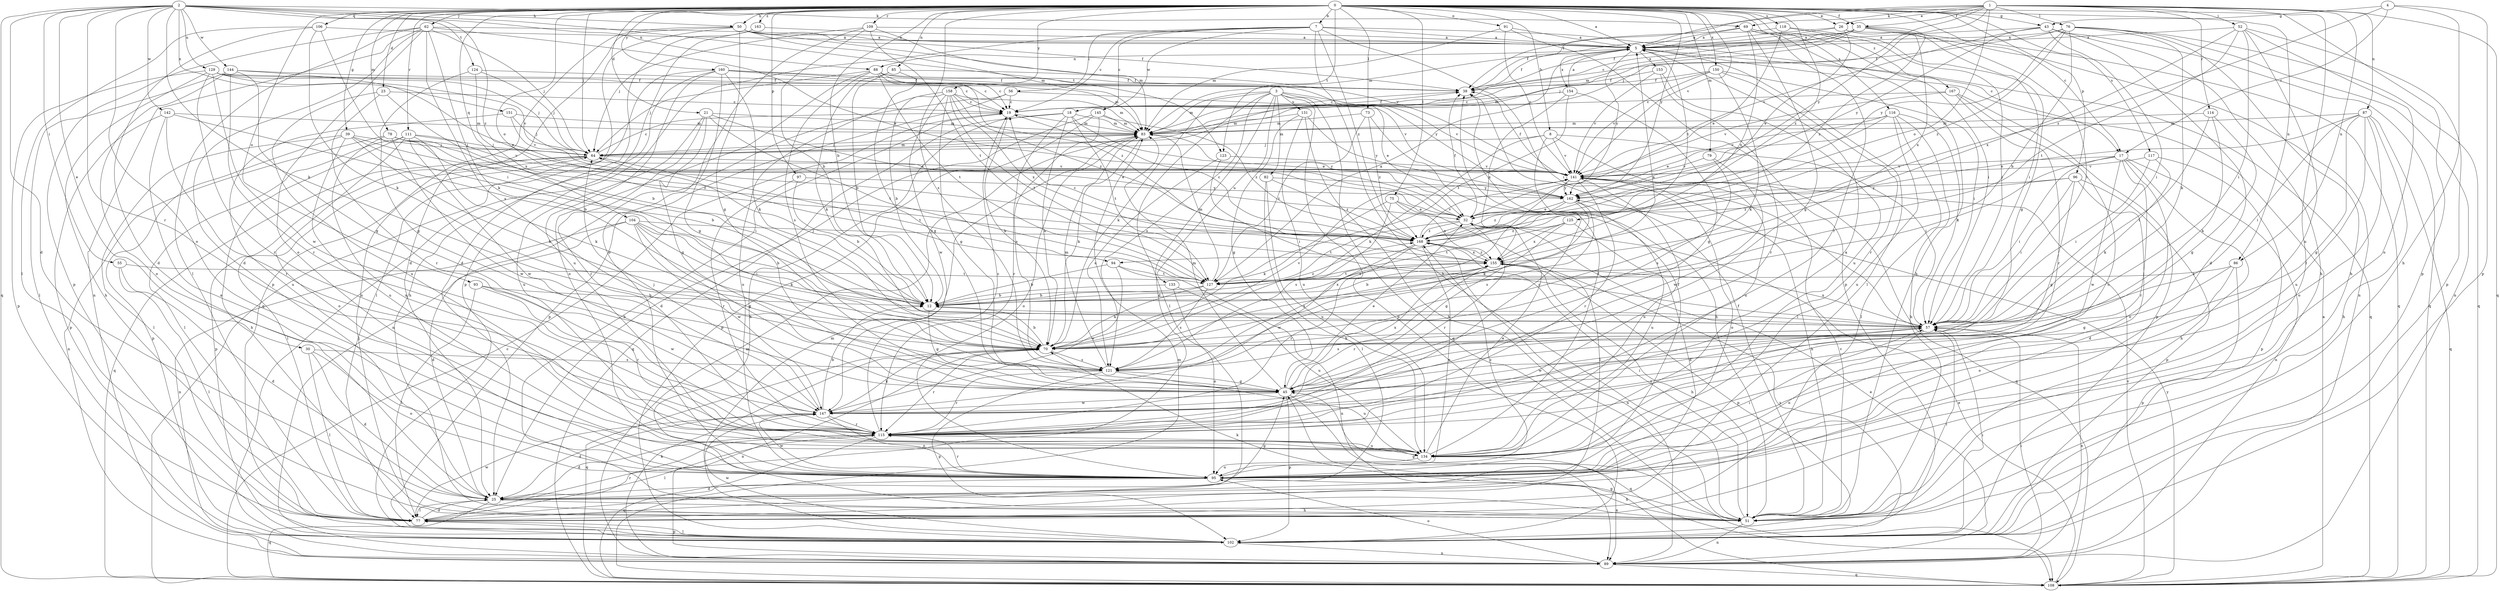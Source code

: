 strict digraph  {
0;
1;
2;
3;
4;
5;
7;
8;
12;
17;
18;
19;
21;
23;
25;
26;
30;
32;
35;
38;
39;
43;
45;
50;
51;
52;
55;
56;
57;
62;
64;
69;
70;
73;
75;
76;
77;
78;
79;
82;
83;
85;
86;
87;
88;
89;
91;
93;
94;
95;
96;
97;
102;
104;
106;
108;
109;
111;
114;
115;
116;
117;
118;
121;
123;
124;
125;
127;
129;
131;
133;
134;
141;
142;
144;
145;
147;
150;
151;
153;
154;
155;
158;
160;
162;
163;
167;
168;
0 -> 5  [label=a];
0 -> 7  [label=b];
0 -> 8  [label=b];
0 -> 12  [label=b];
0 -> 17  [label=c];
0 -> 21  [label=d];
0 -> 23  [label=d];
0 -> 26  [label=e];
0 -> 35  [label=f];
0 -> 39  [label=g];
0 -> 43  [label=g];
0 -> 50  [label=h];
0 -> 62  [label=j];
0 -> 64  [label=j];
0 -> 73  [label=l];
0 -> 75  [label=l];
0 -> 78  [label=m];
0 -> 79  [label=m];
0 -> 85  [label=n];
0 -> 86  [label=n];
0 -> 91  [label=o];
0 -> 93  [label=o];
0 -> 94  [label=o];
0 -> 96  [label=p];
0 -> 97  [label=p];
0 -> 102  [label=p];
0 -> 104  [label=q];
0 -> 106  [label=q];
0 -> 109  [label=r];
0 -> 111  [label=r];
0 -> 116  [label=s];
0 -> 117  [label=s];
0 -> 118  [label=s];
0 -> 121  [label=s];
0 -> 123  [label=t];
0 -> 141  [label=v];
0 -> 150  [label=x];
0 -> 158  [label=y];
0 -> 160  [label=y];
0 -> 162  [label=y];
0 -> 163  [label=z];
0 -> 167  [label=z];
0 -> 168  [label=z];
1 -> 5  [label=a];
1 -> 26  [label=e];
1 -> 35  [label=f];
1 -> 38  [label=f];
1 -> 52  [label=i];
1 -> 64  [label=j];
1 -> 69  [label=k];
1 -> 76  [label=l];
1 -> 77  [label=l];
1 -> 86  [label=n];
1 -> 87  [label=n];
1 -> 94  [label=o];
1 -> 108  [label=q];
1 -> 114  [label=r];
1 -> 162  [label=y];
2 -> 25  [label=d];
2 -> 30  [label=e];
2 -> 50  [label=h];
2 -> 55  [label=i];
2 -> 69  [label=k];
2 -> 70  [label=k];
2 -> 88  [label=n];
2 -> 95  [label=o];
2 -> 108  [label=q];
2 -> 115  [label=r];
2 -> 123  [label=t];
2 -> 124  [label=t];
2 -> 129  [label=u];
2 -> 142  [label=w];
2 -> 144  [label=w];
2 -> 151  [label=x];
2 -> 168  [label=z];
3 -> 25  [label=d];
3 -> 32  [label=e];
3 -> 70  [label=k];
3 -> 77  [label=l];
3 -> 82  [label=m];
3 -> 83  [label=m];
3 -> 102  [label=p];
3 -> 108  [label=q];
3 -> 121  [label=s];
3 -> 131  [label=u];
3 -> 133  [label=u];
3 -> 141  [label=v];
4 -> 17  [label=c];
4 -> 43  [label=g];
4 -> 51  [label=h];
4 -> 102  [label=p];
4 -> 168  [label=z];
5 -> 38  [label=f];
5 -> 77  [label=l];
5 -> 88  [label=n];
5 -> 108  [label=q];
5 -> 125  [label=t];
5 -> 153  [label=x];
5 -> 154  [label=x];
5 -> 162  [label=y];
7 -> 5  [label=a];
7 -> 17  [label=c];
7 -> 18  [label=c];
7 -> 19  [label=c];
7 -> 51  [label=h];
7 -> 56  [label=i];
7 -> 57  [label=i];
7 -> 89  [label=n];
7 -> 145  [label=w];
7 -> 168  [label=z];
8 -> 57  [label=i];
8 -> 64  [label=j];
8 -> 70  [label=k];
8 -> 115  [label=r];
8 -> 134  [label=u];
8 -> 141  [label=v];
12 -> 5  [label=a];
12 -> 45  [label=g];
12 -> 57  [label=i];
12 -> 64  [label=j];
12 -> 155  [label=x];
12 -> 168  [label=z];
17 -> 51  [label=h];
17 -> 57  [label=i];
17 -> 89  [label=n];
17 -> 95  [label=o];
17 -> 115  [label=r];
17 -> 127  [label=t];
17 -> 141  [label=v];
17 -> 147  [label=w];
18 -> 32  [label=e];
18 -> 51  [label=h];
18 -> 70  [label=k];
18 -> 83  [label=m];
18 -> 108  [label=q];
18 -> 115  [label=r];
18 -> 127  [label=t];
19 -> 38  [label=f];
19 -> 51  [label=h];
19 -> 70  [label=k];
19 -> 83  [label=m];
21 -> 32  [label=e];
21 -> 45  [label=g];
21 -> 83  [label=m];
21 -> 115  [label=r];
21 -> 127  [label=t];
21 -> 134  [label=u];
23 -> 12  [label=b];
23 -> 19  [label=c];
23 -> 115  [label=r];
23 -> 134  [label=u];
25 -> 45  [label=g];
25 -> 51  [label=h];
25 -> 77  [label=l];
25 -> 108  [label=q];
26 -> 5  [label=a];
26 -> 32  [label=e];
26 -> 38  [label=f];
26 -> 57  [label=i];
26 -> 155  [label=x];
30 -> 25  [label=d];
30 -> 77  [label=l];
30 -> 95  [label=o];
30 -> 121  [label=s];
32 -> 38  [label=f];
32 -> 115  [label=r];
32 -> 127  [label=t];
32 -> 168  [label=z];
35 -> 5  [label=a];
35 -> 19  [label=c];
35 -> 38  [label=f];
35 -> 57  [label=i];
35 -> 64  [label=j];
35 -> 83  [label=m];
35 -> 89  [label=n];
35 -> 108  [label=q];
35 -> 168  [label=z];
38 -> 19  [label=c];
39 -> 12  [label=b];
39 -> 64  [label=j];
39 -> 70  [label=k];
39 -> 77  [label=l];
39 -> 102  [label=p];
39 -> 134  [label=u];
39 -> 168  [label=z];
43 -> 5  [label=a];
43 -> 25  [label=d];
43 -> 51  [label=h];
43 -> 57  [label=i];
43 -> 108  [label=q];
43 -> 141  [label=v];
43 -> 162  [label=y];
45 -> 32  [label=e];
45 -> 83  [label=m];
45 -> 102  [label=p];
45 -> 108  [label=q];
45 -> 147  [label=w];
45 -> 155  [label=x];
50 -> 5  [label=a];
50 -> 25  [label=d];
50 -> 38  [label=f];
50 -> 45  [label=g];
50 -> 83  [label=m];
50 -> 102  [label=p];
50 -> 108  [label=q];
50 -> 141  [label=v];
51 -> 38  [label=f];
51 -> 45  [label=g];
51 -> 57  [label=i];
51 -> 64  [label=j];
51 -> 70  [label=k];
51 -> 89  [label=n];
51 -> 141  [label=v];
51 -> 168  [label=z];
52 -> 5  [label=a];
52 -> 57  [label=i];
52 -> 95  [label=o];
52 -> 102  [label=p];
52 -> 127  [label=t];
52 -> 134  [label=u];
52 -> 155  [label=x];
55 -> 25  [label=d];
55 -> 77  [label=l];
55 -> 127  [label=t];
56 -> 19  [label=c];
56 -> 89  [label=n];
56 -> 102  [label=p];
56 -> 141  [label=v];
57 -> 70  [label=k];
57 -> 89  [label=n];
57 -> 95  [label=o];
57 -> 121  [label=s];
57 -> 147  [label=w];
57 -> 155  [label=x];
62 -> 5  [label=a];
62 -> 25  [label=d];
62 -> 32  [label=e];
62 -> 64  [label=j];
62 -> 70  [label=k];
62 -> 77  [label=l];
62 -> 89  [label=n];
62 -> 95  [label=o];
62 -> 102  [label=p];
62 -> 121  [label=s];
64 -> 19  [label=c];
64 -> 77  [label=l];
64 -> 83  [label=m];
64 -> 102  [label=p];
64 -> 108  [label=q];
64 -> 127  [label=t];
64 -> 141  [label=v];
69 -> 5  [label=a];
69 -> 45  [label=g];
69 -> 51  [label=h];
69 -> 57  [label=i];
69 -> 83  [label=m];
69 -> 115  [label=r];
69 -> 155  [label=x];
70 -> 12  [label=b];
70 -> 89  [label=n];
70 -> 108  [label=q];
70 -> 115  [label=r];
70 -> 121  [label=s];
70 -> 141  [label=v];
70 -> 155  [label=x];
73 -> 51  [label=h];
73 -> 83  [label=m];
73 -> 127  [label=t];
73 -> 168  [label=z];
75 -> 32  [label=e];
75 -> 70  [label=k];
75 -> 77  [label=l];
75 -> 121  [label=s];
75 -> 155  [label=x];
76 -> 5  [label=a];
76 -> 12  [label=b];
76 -> 38  [label=f];
76 -> 51  [label=h];
76 -> 70  [label=k];
76 -> 89  [label=n];
76 -> 108  [label=q];
76 -> 162  [label=y];
76 -> 168  [label=z];
77 -> 25  [label=d];
77 -> 102  [label=p];
77 -> 115  [label=r];
77 -> 147  [label=w];
78 -> 32  [label=e];
78 -> 57  [label=i];
78 -> 64  [label=j];
78 -> 89  [label=n];
78 -> 134  [label=u];
78 -> 147  [label=w];
79 -> 121  [label=s];
79 -> 141  [label=v];
79 -> 147  [label=w];
82 -> 77  [label=l];
82 -> 134  [label=u];
82 -> 162  [label=y];
82 -> 168  [label=z];
83 -> 64  [label=j];
83 -> 70  [label=k];
83 -> 95  [label=o];
83 -> 162  [label=y];
85 -> 12  [label=b];
85 -> 38  [label=f];
85 -> 45  [label=g];
85 -> 70  [label=k];
86 -> 45  [label=g];
86 -> 95  [label=o];
86 -> 102  [label=p];
86 -> 127  [label=t];
87 -> 32  [label=e];
87 -> 45  [label=g];
87 -> 51  [label=h];
87 -> 57  [label=i];
87 -> 83  [label=m];
87 -> 95  [label=o];
87 -> 108  [label=q];
87 -> 134  [label=u];
88 -> 19  [label=c];
88 -> 38  [label=f];
88 -> 64  [label=j];
88 -> 95  [label=o];
88 -> 121  [label=s];
88 -> 127  [label=t];
88 -> 162  [label=y];
88 -> 168  [label=z];
89 -> 32  [label=e];
89 -> 57  [label=i];
89 -> 70  [label=k];
89 -> 83  [label=m];
89 -> 95  [label=o];
89 -> 108  [label=q];
91 -> 5  [label=a];
91 -> 83  [label=m];
91 -> 102  [label=p];
91 -> 141  [label=v];
93 -> 12  [label=b];
93 -> 77  [label=l];
93 -> 115  [label=r];
93 -> 147  [label=w];
94 -> 12  [label=b];
94 -> 89  [label=n];
94 -> 127  [label=t];
94 -> 147  [label=w];
95 -> 25  [label=d];
95 -> 38  [label=f];
95 -> 51  [label=h];
95 -> 57  [label=i];
95 -> 115  [label=r];
95 -> 147  [label=w];
95 -> 168  [label=z];
96 -> 25  [label=d];
96 -> 45  [label=g];
96 -> 57  [label=i];
96 -> 102  [label=p];
96 -> 162  [label=y];
96 -> 168  [label=z];
97 -> 12  [label=b];
97 -> 115  [label=r];
97 -> 162  [label=y];
102 -> 57  [label=i];
102 -> 77  [label=l];
102 -> 83  [label=m];
102 -> 89  [label=n];
102 -> 147  [label=w];
102 -> 155  [label=x];
104 -> 12  [label=b];
104 -> 25  [label=d];
104 -> 45  [label=g];
104 -> 57  [label=i];
104 -> 70  [label=k];
104 -> 89  [label=n];
104 -> 147  [label=w];
104 -> 168  [label=z];
106 -> 5  [label=a];
106 -> 25  [label=d];
106 -> 57  [label=i];
106 -> 70  [label=k];
106 -> 77  [label=l];
108 -> 5  [label=a];
108 -> 19  [label=c];
108 -> 32  [label=e];
108 -> 45  [label=g];
108 -> 83  [label=m];
108 -> 141  [label=v];
108 -> 162  [label=y];
109 -> 5  [label=a];
109 -> 12  [label=b];
109 -> 64  [label=j];
109 -> 83  [label=m];
109 -> 95  [label=o];
109 -> 127  [label=t];
111 -> 51  [label=h];
111 -> 64  [label=j];
111 -> 70  [label=k];
111 -> 77  [label=l];
111 -> 95  [label=o];
111 -> 141  [label=v];
111 -> 147  [label=w];
114 -> 45  [label=g];
114 -> 57  [label=i];
114 -> 70  [label=k];
114 -> 83  [label=m];
115 -> 19  [label=c];
115 -> 25  [label=d];
115 -> 77  [label=l];
115 -> 108  [label=q];
115 -> 134  [label=u];
116 -> 32  [label=e];
116 -> 51  [label=h];
116 -> 57  [label=i];
116 -> 77  [label=l];
116 -> 83  [label=m];
116 -> 134  [label=u];
116 -> 141  [label=v];
117 -> 57  [label=i];
117 -> 70  [label=k];
117 -> 102  [label=p];
117 -> 141  [label=v];
118 -> 5  [label=a];
118 -> 32  [label=e];
118 -> 45  [label=g];
118 -> 57  [label=i];
121 -> 45  [label=g];
121 -> 83  [label=m];
121 -> 102  [label=p];
121 -> 115  [label=r];
121 -> 134  [label=u];
123 -> 57  [label=i];
123 -> 121  [label=s];
123 -> 141  [label=v];
124 -> 38  [label=f];
124 -> 45  [label=g];
124 -> 64  [label=j];
124 -> 155  [label=x];
125 -> 25  [label=d];
125 -> 45  [label=g];
125 -> 127  [label=t];
125 -> 155  [label=x];
125 -> 168  [label=z];
127 -> 5  [label=a];
127 -> 12  [label=b];
127 -> 70  [label=k];
127 -> 83  [label=m];
127 -> 121  [label=s];
129 -> 19  [label=c];
129 -> 38  [label=f];
129 -> 51  [label=h];
129 -> 64  [label=j];
129 -> 102  [label=p];
129 -> 115  [label=r];
129 -> 141  [label=v];
129 -> 147  [label=w];
131 -> 45  [label=g];
131 -> 51  [label=h];
131 -> 83  [label=m];
131 -> 134  [label=u];
131 -> 162  [label=y];
133 -> 12  [label=b];
133 -> 95  [label=o];
133 -> 134  [label=u];
134 -> 5  [label=a];
134 -> 32  [label=e];
134 -> 38  [label=f];
134 -> 89  [label=n];
134 -> 95  [label=o];
141 -> 38  [label=f];
141 -> 51  [label=h];
141 -> 95  [label=o];
141 -> 108  [label=q];
141 -> 115  [label=r];
141 -> 121  [label=s];
141 -> 134  [label=u];
141 -> 162  [label=y];
142 -> 12  [label=b];
142 -> 83  [label=m];
142 -> 95  [label=o];
142 -> 102  [label=p];
142 -> 115  [label=r];
144 -> 32  [label=e];
144 -> 38  [label=f];
144 -> 45  [label=g];
144 -> 77  [label=l];
144 -> 95  [label=o];
144 -> 115  [label=r];
145 -> 25  [label=d];
145 -> 83  [label=m];
145 -> 102  [label=p];
145 -> 121  [label=s];
145 -> 168  [label=z];
147 -> 12  [label=b];
147 -> 25  [label=d];
147 -> 57  [label=i];
147 -> 64  [label=j];
147 -> 70  [label=k];
147 -> 95  [label=o];
147 -> 115  [label=r];
150 -> 38  [label=f];
150 -> 57  [label=i];
150 -> 70  [label=k];
150 -> 83  [label=m];
150 -> 115  [label=r];
150 -> 141  [label=v];
151 -> 64  [label=j];
151 -> 83  [label=m];
151 -> 134  [label=u];
151 -> 141  [label=v];
153 -> 38  [label=f];
153 -> 115  [label=r];
153 -> 134  [label=u];
153 -> 141  [label=v];
154 -> 5  [label=a];
154 -> 19  [label=c];
154 -> 45  [label=g];
154 -> 127  [label=t];
154 -> 155  [label=x];
155 -> 12  [label=b];
155 -> 19  [label=c];
155 -> 51  [label=h];
155 -> 102  [label=p];
155 -> 115  [label=r];
155 -> 127  [label=t];
155 -> 168  [label=z];
158 -> 12  [label=b];
158 -> 19  [label=c];
158 -> 45  [label=g];
158 -> 83  [label=m];
158 -> 95  [label=o];
158 -> 127  [label=t];
158 -> 147  [label=w];
158 -> 155  [label=x];
158 -> 168  [label=z];
160 -> 19  [label=c];
160 -> 38  [label=f];
160 -> 45  [label=g];
160 -> 51  [label=h];
160 -> 70  [label=k];
160 -> 77  [label=l];
160 -> 83  [label=m];
160 -> 134  [label=u];
162 -> 32  [label=e];
162 -> 70  [label=k];
162 -> 121  [label=s];
162 -> 134  [label=u];
162 -> 168  [label=z];
163 -> 5  [label=a];
163 -> 25  [label=d];
163 -> 102  [label=p];
167 -> 19  [label=c];
167 -> 95  [label=o];
167 -> 102  [label=p];
167 -> 115  [label=r];
167 -> 141  [label=v];
168 -> 19  [label=c];
168 -> 89  [label=n];
168 -> 95  [label=o];
168 -> 115  [label=r];
168 -> 141  [label=v];
168 -> 147  [label=w];
168 -> 155  [label=x];
}
